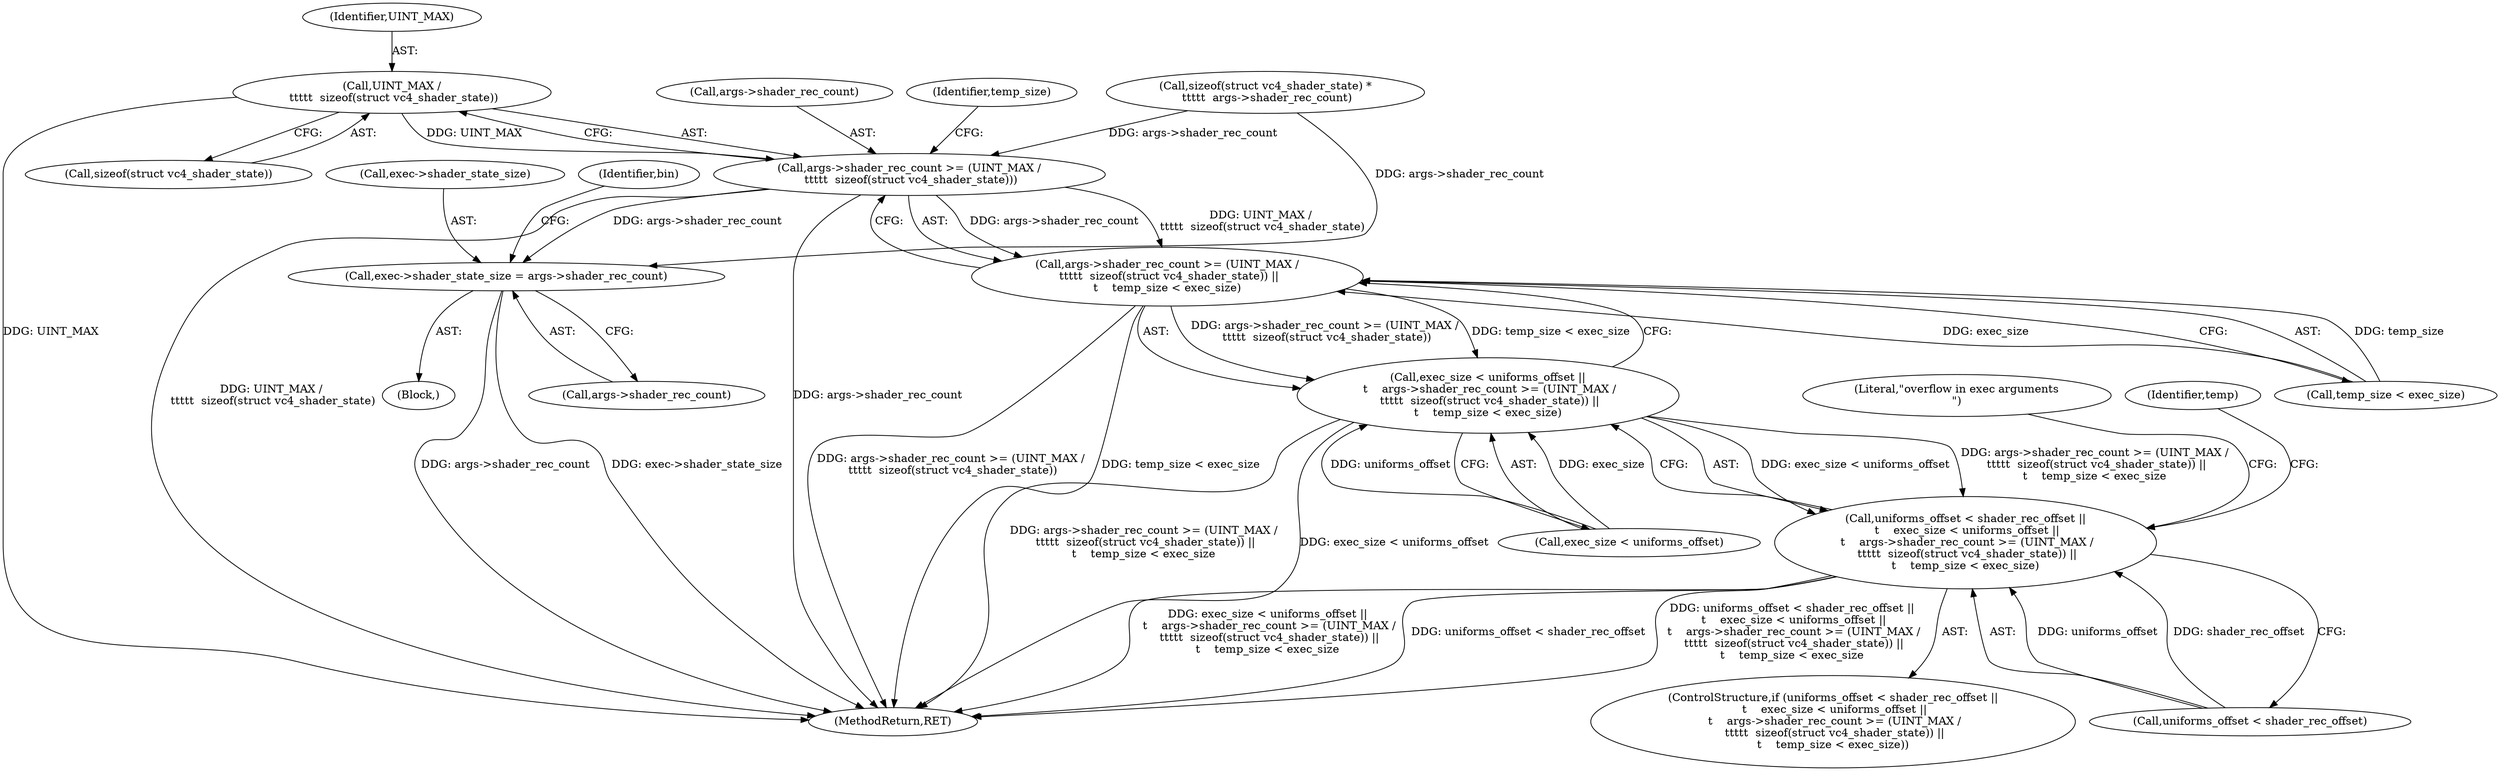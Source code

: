 digraph "1_linux_0f2ff82e11c86c05d051cae32b58226392d33bbf@API" {
"1000177" [label="(Call,UINT_MAX /\n \t\t\t\t\t  sizeof(struct vc4_shader_state))"];
"1000173" [label="(Call,args->shader_rec_count >= (UINT_MAX /\n \t\t\t\t\t  sizeof(struct vc4_shader_state)))"];
"1000172" [label="(Call,args->shader_rec_count >= (UINT_MAX /\n \t\t\t\t\t  sizeof(struct vc4_shader_state)) ||\n\t    temp_size < exec_size)"];
"1000168" [label="(Call,exec_size < uniforms_offset ||\n \t    args->shader_rec_count >= (UINT_MAX /\n \t\t\t\t\t  sizeof(struct vc4_shader_state)) ||\n\t    temp_size < exec_size)"];
"1000164" [label="(Call,uniforms_offset < shader_rec_offset ||\n \t    exec_size < uniforms_offset ||\n \t    args->shader_rec_count >= (UINT_MAX /\n \t\t\t\t\t  sizeof(struct vc4_shader_state)) ||\n\t    temp_size < exec_size)"];
"1000230" [label="(Call,exec->shader_state_size = args->shader_rec_count)"];
"1000168" [label="(Call,exec_size < uniforms_offset ||\n \t    args->shader_rec_count >= (UINT_MAX /\n \t\t\t\t\t  sizeof(struct vc4_shader_state)) ||\n\t    temp_size < exec_size)"];
"1000189" [label="(Identifier,temp)"];
"1000234" [label="(Call,args->shader_rec_count)"];
"1000450" [label="(MethodReturn,RET)"];
"1000182" [label="(Identifier,temp_size)"];
"1000163" [label="(ControlStructure,if (uniforms_offset < shader_rec_offset ||\n \t    exec_size < uniforms_offset ||\n \t    args->shader_rec_count >= (UINT_MAX /\n \t\t\t\t\t  sizeof(struct vc4_shader_state)) ||\n\t    temp_size < exec_size))"];
"1000169" [label="(Call,exec_size < uniforms_offset)"];
"1000179" [label="(Call,sizeof(struct vc4_shader_state))"];
"1000174" [label="(Call,args->shader_rec_count)"];
"1000239" [label="(Identifier,bin)"];
"1000178" [label="(Identifier,UINT_MAX)"];
"1000181" [label="(Call,temp_size < exec_size)"];
"1000186" [label="(Literal,\"overflow in exec arguments\n\")"];
"1000177" [label="(Call,UINT_MAX /\n \t\t\t\t\t  sizeof(struct vc4_shader_state))"];
"1000164" [label="(Call,uniforms_offset < shader_rec_offset ||\n \t    exec_size < uniforms_offset ||\n \t    args->shader_rec_count >= (UINT_MAX /\n \t\t\t\t\t  sizeof(struct vc4_shader_state)) ||\n\t    temp_size < exec_size)"];
"1000173" [label="(Call,args->shader_rec_count >= (UINT_MAX /\n \t\t\t\t\t  sizeof(struct vc4_shader_state)))"];
"1000165" [label="(Call,uniforms_offset < shader_rec_offset)"];
"1000231" [label="(Call,exec->shader_state_size)"];
"1000156" [label="(Call,sizeof(struct vc4_shader_state) *\n \t\t\t\t\t  args->shader_rec_count)"];
"1000230" [label="(Call,exec->shader_state_size = args->shader_rec_count)"];
"1000105" [label="(Block,)"];
"1000172" [label="(Call,args->shader_rec_count >= (UINT_MAX /\n \t\t\t\t\t  sizeof(struct vc4_shader_state)) ||\n\t    temp_size < exec_size)"];
"1000177" -> "1000173"  [label="AST: "];
"1000177" -> "1000179"  [label="CFG: "];
"1000178" -> "1000177"  [label="AST: "];
"1000179" -> "1000177"  [label="AST: "];
"1000173" -> "1000177"  [label="CFG: "];
"1000177" -> "1000450"  [label="DDG: UINT_MAX"];
"1000177" -> "1000173"  [label="DDG: UINT_MAX"];
"1000173" -> "1000172"  [label="AST: "];
"1000174" -> "1000173"  [label="AST: "];
"1000182" -> "1000173"  [label="CFG: "];
"1000172" -> "1000173"  [label="CFG: "];
"1000173" -> "1000450"  [label="DDG: UINT_MAX /\n \t\t\t\t\t  sizeof(struct vc4_shader_state)"];
"1000173" -> "1000450"  [label="DDG: args->shader_rec_count"];
"1000173" -> "1000172"  [label="DDG: args->shader_rec_count"];
"1000173" -> "1000172"  [label="DDG: UINT_MAX /\n \t\t\t\t\t  sizeof(struct vc4_shader_state)"];
"1000156" -> "1000173"  [label="DDG: args->shader_rec_count"];
"1000173" -> "1000230"  [label="DDG: args->shader_rec_count"];
"1000172" -> "1000168"  [label="AST: "];
"1000172" -> "1000181"  [label="CFG: "];
"1000181" -> "1000172"  [label="AST: "];
"1000168" -> "1000172"  [label="CFG: "];
"1000172" -> "1000450"  [label="DDG: temp_size < exec_size"];
"1000172" -> "1000450"  [label="DDG: args->shader_rec_count >= (UINT_MAX /\n \t\t\t\t\t  sizeof(struct vc4_shader_state))"];
"1000172" -> "1000168"  [label="DDG: args->shader_rec_count >= (UINT_MAX /\n \t\t\t\t\t  sizeof(struct vc4_shader_state))"];
"1000172" -> "1000168"  [label="DDG: temp_size < exec_size"];
"1000181" -> "1000172"  [label="DDG: temp_size"];
"1000181" -> "1000172"  [label="DDG: exec_size"];
"1000168" -> "1000164"  [label="AST: "];
"1000168" -> "1000169"  [label="CFG: "];
"1000169" -> "1000168"  [label="AST: "];
"1000164" -> "1000168"  [label="CFG: "];
"1000168" -> "1000450"  [label="DDG: args->shader_rec_count >= (UINT_MAX /\n \t\t\t\t\t  sizeof(struct vc4_shader_state)) ||\n\t    temp_size < exec_size"];
"1000168" -> "1000450"  [label="DDG: exec_size < uniforms_offset"];
"1000168" -> "1000164"  [label="DDG: exec_size < uniforms_offset"];
"1000168" -> "1000164"  [label="DDG: args->shader_rec_count >= (UINT_MAX /\n \t\t\t\t\t  sizeof(struct vc4_shader_state)) ||\n\t    temp_size < exec_size"];
"1000169" -> "1000168"  [label="DDG: exec_size"];
"1000169" -> "1000168"  [label="DDG: uniforms_offset"];
"1000164" -> "1000163"  [label="AST: "];
"1000164" -> "1000165"  [label="CFG: "];
"1000165" -> "1000164"  [label="AST: "];
"1000186" -> "1000164"  [label="CFG: "];
"1000189" -> "1000164"  [label="CFG: "];
"1000164" -> "1000450"  [label="DDG: uniforms_offset < shader_rec_offset ||\n \t    exec_size < uniforms_offset ||\n \t    args->shader_rec_count >= (UINT_MAX /\n \t\t\t\t\t  sizeof(struct vc4_shader_state)) ||\n\t    temp_size < exec_size"];
"1000164" -> "1000450"  [label="DDG: exec_size < uniforms_offset ||\n \t    args->shader_rec_count >= (UINT_MAX /\n \t\t\t\t\t  sizeof(struct vc4_shader_state)) ||\n\t    temp_size < exec_size"];
"1000164" -> "1000450"  [label="DDG: uniforms_offset < shader_rec_offset"];
"1000165" -> "1000164"  [label="DDG: uniforms_offset"];
"1000165" -> "1000164"  [label="DDG: shader_rec_offset"];
"1000230" -> "1000105"  [label="AST: "];
"1000230" -> "1000234"  [label="CFG: "];
"1000231" -> "1000230"  [label="AST: "];
"1000234" -> "1000230"  [label="AST: "];
"1000239" -> "1000230"  [label="CFG: "];
"1000230" -> "1000450"  [label="DDG: exec->shader_state_size"];
"1000230" -> "1000450"  [label="DDG: args->shader_rec_count"];
"1000156" -> "1000230"  [label="DDG: args->shader_rec_count"];
}
